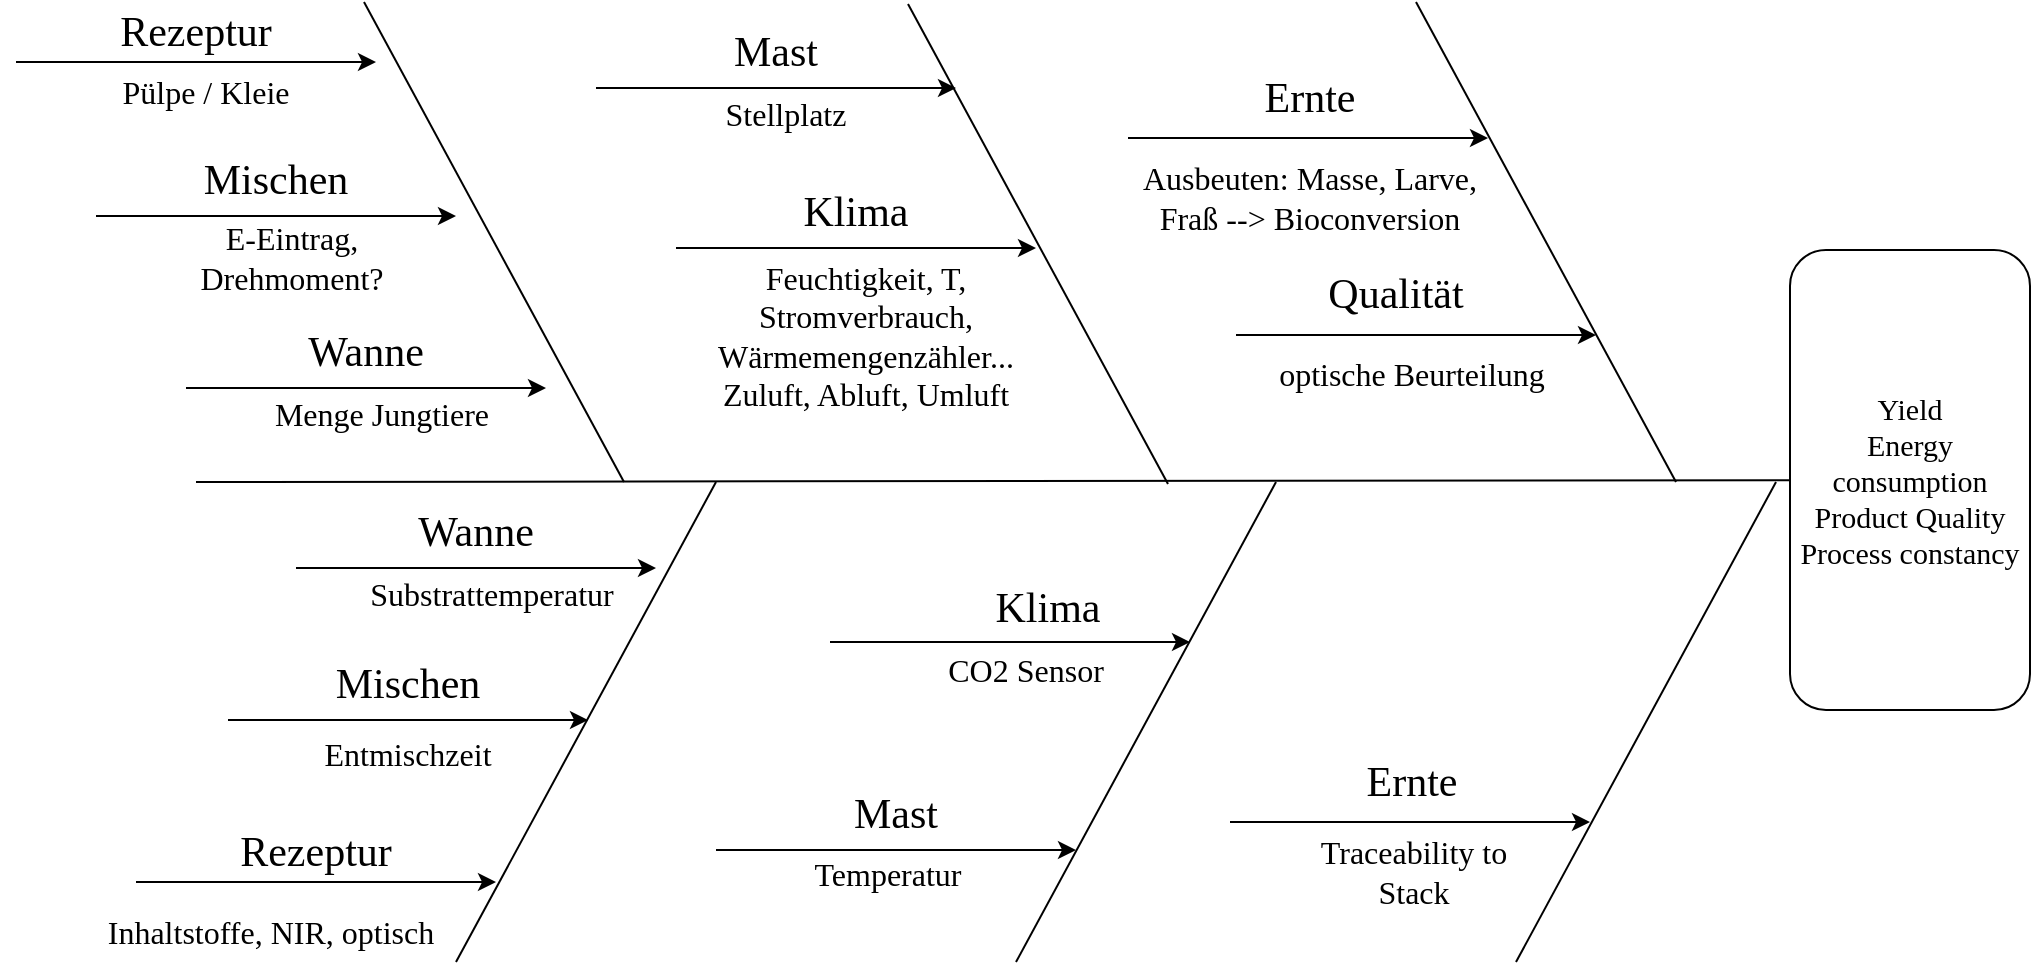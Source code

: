 <mxfile version="22.1.22" type="github">
  <diagram name="Seite-1" id="sEl4gFlPcDZXE3jfqt8S">
    <mxGraphModel dx="1372" dy="707" grid="1" gridSize="10" guides="1" tooltips="1" connect="1" arrows="1" fold="1" page="1" pageScale="1" pageWidth="1169" pageHeight="827" math="0" shadow="0">
      <root>
        <mxCell id="0" />
        <mxCell id="1" parent="0" />
        <mxCell id="HXYb7zTx3NSqOZV4PN1y-3" value="Yield&lt;br style=&quot;border-color: var(--border-color); font-size: 15px;&quot;&gt;Energy consumption&lt;br style=&quot;border-color: var(--border-color); font-size: 15px;&quot;&gt;Product Quality&lt;br style=&quot;border-color: var(--border-color); font-size: 15px;&quot;&gt;Process constancy" style="rounded=1;whiteSpace=wrap;html=1;fontFamily=Rubik light;fontSize=15;" vertex="1" parent="1">
          <mxGeometry x="937" y="204" width="120" height="230" as="geometry" />
        </mxCell>
        <mxCell id="HXYb7zTx3NSqOZV4PN1y-5" value="" style="endArrow=none;html=1;rounded=0;" edge="1" parent="1" target="HXYb7zTx3NSqOZV4PN1y-3">
          <mxGeometry width="50" height="50" relative="1" as="geometry">
            <mxPoint x="140" y="320" as="sourcePoint" />
            <mxPoint x="930" y="320" as="targetPoint" />
          </mxGeometry>
        </mxCell>
        <mxCell id="HXYb7zTx3NSqOZV4PN1y-8" value="" style="endArrow=classic;html=1;rounded=0;" edge="1" parent="1">
          <mxGeometry width="50" height="50" relative="1" as="geometry">
            <mxPoint x="50" y="110" as="sourcePoint" />
            <mxPoint x="230" y="110" as="targetPoint" />
          </mxGeometry>
        </mxCell>
        <mxCell id="HXYb7zTx3NSqOZV4PN1y-9" value="" style="endArrow=none;html=1;rounded=0;" edge="1" parent="1">
          <mxGeometry width="50" height="50" relative="1" as="geometry">
            <mxPoint x="224" y="80" as="sourcePoint" />
            <mxPoint x="354" y="320" as="targetPoint" />
          </mxGeometry>
        </mxCell>
        <mxCell id="HXYb7zTx3NSqOZV4PN1y-10" value="" style="endArrow=none;html=1;rounded=0;" edge="1" parent="1">
          <mxGeometry width="50" height="50" relative="1" as="geometry">
            <mxPoint x="496" y="81" as="sourcePoint" />
            <mxPoint x="626" y="321" as="targetPoint" />
          </mxGeometry>
        </mxCell>
        <mxCell id="HXYb7zTx3NSqOZV4PN1y-11" value="Rezeptur" style="text;html=1;strokeColor=none;fillColor=none;align=center;verticalAlign=middle;whiteSpace=wrap;rounded=0;fontFamily=Rubik light;fontSize=21;" vertex="1" parent="1">
          <mxGeometry x="110" y="80" width="60" height="30" as="geometry" />
        </mxCell>
        <mxCell id="HXYb7zTx3NSqOZV4PN1y-12" value="" style="endArrow=classic;html=1;rounded=0;" edge="1" parent="1">
          <mxGeometry width="50" height="50" relative="1" as="geometry">
            <mxPoint x="90" y="187" as="sourcePoint" />
            <mxPoint x="270" y="187" as="targetPoint" />
          </mxGeometry>
        </mxCell>
        <mxCell id="HXYb7zTx3NSqOZV4PN1y-13" value="Mischen" style="text;html=1;strokeColor=none;fillColor=none;align=center;verticalAlign=middle;whiteSpace=wrap;rounded=0;fontFamily=Rubik light;fontSize=21;" vertex="1" parent="1">
          <mxGeometry x="150" y="154" width="60" height="30" as="geometry" />
        </mxCell>
        <mxCell id="HXYb7zTx3NSqOZV4PN1y-14" value="Pülpe / Kleie" style="text;html=1;strokeColor=none;fillColor=none;align=center;verticalAlign=middle;whiteSpace=wrap;rounded=0;fontFamily=Rubik light;fontSize=16;" vertex="1" parent="1">
          <mxGeometry x="80" y="110" width="130" height="30" as="geometry" />
        </mxCell>
        <mxCell id="HXYb7zTx3NSqOZV4PN1y-15" value="" style="endArrow=none;html=1;rounded=0;" edge="1" parent="1">
          <mxGeometry width="50" height="50" relative="1" as="geometry">
            <mxPoint x="400" y="320" as="sourcePoint" />
            <mxPoint x="270" y="560" as="targetPoint" />
          </mxGeometry>
        </mxCell>
        <mxCell id="HXYb7zTx3NSqOZV4PN1y-16" value="" style="endArrow=classic;html=1;rounded=0;" edge="1" parent="1">
          <mxGeometry width="50" height="50" relative="1" as="geometry">
            <mxPoint x="110" y="520" as="sourcePoint" />
            <mxPoint x="290" y="520" as="targetPoint" />
          </mxGeometry>
        </mxCell>
        <mxCell id="HXYb7zTx3NSqOZV4PN1y-17" value="Rezeptur" style="text;html=1;strokeColor=none;fillColor=none;align=center;verticalAlign=middle;whiteSpace=wrap;rounded=0;fontFamily=Rubik light;fontSize=21;" vertex="1" parent="1">
          <mxGeometry x="170" y="490" width="60" height="30" as="geometry" />
        </mxCell>
        <mxCell id="HXYb7zTx3NSqOZV4PN1y-18" value="Inhaltstoffe, NIR, optisch" style="text;html=1;strokeColor=none;fillColor=none;align=center;verticalAlign=middle;whiteSpace=wrap;rounded=0;fontFamily=Rubik light;fontSize=16;" vertex="1" parent="1">
          <mxGeometry x="90" y="530" width="175" height="30" as="geometry" />
        </mxCell>
        <mxCell id="HXYb7zTx3NSqOZV4PN1y-19" value="E-Eintrag, Drehmoment?" style="text;html=1;strokeColor=none;fillColor=none;align=center;verticalAlign=middle;whiteSpace=wrap;rounded=0;fontFamily=Rubik light;fontSize=16;" vertex="1" parent="1">
          <mxGeometry x="123" y="193" width="130" height="30" as="geometry" />
        </mxCell>
        <mxCell id="HXYb7zTx3NSqOZV4PN1y-20" value="" style="endArrow=classic;html=1;rounded=0;" edge="1" parent="1">
          <mxGeometry width="50" height="50" relative="1" as="geometry">
            <mxPoint x="156" y="439" as="sourcePoint" />
            <mxPoint x="336" y="439" as="targetPoint" />
          </mxGeometry>
        </mxCell>
        <mxCell id="HXYb7zTx3NSqOZV4PN1y-21" value="Mischen" style="text;html=1;strokeColor=none;fillColor=none;align=center;verticalAlign=middle;whiteSpace=wrap;rounded=0;fontFamily=Rubik light;fontSize=21;" vertex="1" parent="1">
          <mxGeometry x="216" y="406" width="60" height="30" as="geometry" />
        </mxCell>
        <mxCell id="HXYb7zTx3NSqOZV4PN1y-22" value="Entmischzeit" style="text;html=1;strokeColor=none;fillColor=none;align=center;verticalAlign=middle;whiteSpace=wrap;rounded=0;fontFamily=Rubik light;fontSize=16;" vertex="1" parent="1">
          <mxGeometry x="181" y="441" width="130" height="30" as="geometry" />
        </mxCell>
        <mxCell id="HXYb7zTx3NSqOZV4PN1y-23" value="" style="endArrow=classic;html=1;rounded=0;" edge="1" parent="1">
          <mxGeometry width="50" height="50" relative="1" as="geometry">
            <mxPoint x="340" y="123" as="sourcePoint" />
            <mxPoint x="520" y="123" as="targetPoint" />
          </mxGeometry>
        </mxCell>
        <mxCell id="HXYb7zTx3NSqOZV4PN1y-24" value="Mast" style="text;html=1;strokeColor=none;fillColor=none;align=center;verticalAlign=middle;whiteSpace=wrap;rounded=0;fontFamily=Rubik light;fontSize=21;" vertex="1" parent="1">
          <mxGeometry x="400" y="90" width="60" height="30" as="geometry" />
        </mxCell>
        <mxCell id="HXYb7zTx3NSqOZV4PN1y-26" value="Stellplatz" style="text;html=1;strokeColor=none;fillColor=none;align=center;verticalAlign=middle;whiteSpace=wrap;rounded=0;fontFamily=Rubik light;fontSize=16;" vertex="1" parent="1">
          <mxGeometry x="370" y="121" width="130" height="30" as="geometry" />
        </mxCell>
        <mxCell id="HXYb7zTx3NSqOZV4PN1y-27" value="" style="endArrow=classic;html=1;rounded=0;" edge="1" parent="1">
          <mxGeometry width="50" height="50" relative="1" as="geometry">
            <mxPoint x="400" y="504" as="sourcePoint" />
            <mxPoint x="580" y="504" as="targetPoint" />
          </mxGeometry>
        </mxCell>
        <mxCell id="HXYb7zTx3NSqOZV4PN1y-28" value="Mast" style="text;html=1;strokeColor=none;fillColor=none;align=center;verticalAlign=middle;whiteSpace=wrap;rounded=0;fontFamily=Rubik light;fontSize=21;" vertex="1" parent="1">
          <mxGeometry x="460" y="471" width="60" height="30" as="geometry" />
        </mxCell>
        <mxCell id="HXYb7zTx3NSqOZV4PN1y-29" value="" style="endArrow=none;html=1;rounded=0;" edge="1" parent="1">
          <mxGeometry width="50" height="50" relative="1" as="geometry">
            <mxPoint x="680" y="320" as="sourcePoint" />
            <mxPoint x="550" y="560" as="targetPoint" />
          </mxGeometry>
        </mxCell>
        <mxCell id="HXYb7zTx3NSqOZV4PN1y-30" value="Temperatur" style="text;html=1;strokeColor=none;fillColor=none;align=center;verticalAlign=middle;whiteSpace=wrap;rounded=0;fontFamily=Rubik light;fontSize=16;" vertex="1" parent="1">
          <mxGeometry x="421" y="501" width="130" height="30" as="geometry" />
        </mxCell>
        <mxCell id="HXYb7zTx3NSqOZV4PN1y-31" value="" style="endArrow=classic;html=1;rounded=0;" edge="1" parent="1">
          <mxGeometry width="50" height="50" relative="1" as="geometry">
            <mxPoint x="135" y="273" as="sourcePoint" />
            <mxPoint x="315" y="273" as="targetPoint" />
          </mxGeometry>
        </mxCell>
        <mxCell id="HXYb7zTx3NSqOZV4PN1y-32" value="Wanne" style="text;html=1;strokeColor=none;fillColor=none;align=center;verticalAlign=middle;whiteSpace=wrap;rounded=0;fontFamily=Rubik light;fontSize=21;" vertex="1" parent="1">
          <mxGeometry x="195" y="240" width="60" height="30" as="geometry" />
        </mxCell>
        <mxCell id="HXYb7zTx3NSqOZV4PN1y-33" value="Menge Jungtiere" style="text;html=1;strokeColor=none;fillColor=none;align=center;verticalAlign=middle;whiteSpace=wrap;rounded=0;fontFamily=Rubik light;fontSize=16;" vertex="1" parent="1">
          <mxGeometry x="168" y="271" width="130" height="30" as="geometry" />
        </mxCell>
        <mxCell id="HXYb7zTx3NSqOZV4PN1y-34" value="" style="endArrow=classic;html=1;rounded=0;" edge="1" parent="1">
          <mxGeometry width="50" height="50" relative="1" as="geometry">
            <mxPoint x="190" y="363" as="sourcePoint" />
            <mxPoint x="370" y="363" as="targetPoint" />
          </mxGeometry>
        </mxCell>
        <mxCell id="HXYb7zTx3NSqOZV4PN1y-35" value="Wanne" style="text;html=1;strokeColor=none;fillColor=none;align=center;verticalAlign=middle;whiteSpace=wrap;rounded=0;fontFamily=Rubik light;fontSize=21;" vertex="1" parent="1">
          <mxGeometry x="250" y="330" width="60" height="30" as="geometry" />
        </mxCell>
        <mxCell id="HXYb7zTx3NSqOZV4PN1y-36" value="Substrattemperatur" style="text;html=1;strokeColor=none;fillColor=none;align=center;verticalAlign=middle;whiteSpace=wrap;rounded=0;fontFamily=Rubik light;fontSize=16;" vertex="1" parent="1">
          <mxGeometry x="223" y="361" width="130" height="30" as="geometry" />
        </mxCell>
        <mxCell id="HXYb7zTx3NSqOZV4PN1y-37" value="" style="endArrow=classic;html=1;rounded=0;" edge="1" parent="1">
          <mxGeometry width="50" height="50" relative="1" as="geometry">
            <mxPoint x="380" y="203" as="sourcePoint" />
            <mxPoint x="560" y="203" as="targetPoint" />
          </mxGeometry>
        </mxCell>
        <mxCell id="HXYb7zTx3NSqOZV4PN1y-38" value="Klima" style="text;html=1;strokeColor=none;fillColor=none;align=center;verticalAlign=middle;whiteSpace=wrap;rounded=0;fontFamily=Rubik light;fontSize=21;" vertex="1" parent="1">
          <mxGeometry x="440" y="170" width="60" height="30" as="geometry" />
        </mxCell>
        <mxCell id="HXYb7zTx3NSqOZV4PN1y-39" value="Feuchtigkeit, T, Stromverbrauch, Wärmemengenzähler... Zuluft, Abluft, Umluft" style="text;html=1;strokeColor=none;fillColor=none;align=center;verticalAlign=middle;whiteSpace=wrap;rounded=0;fontFamily=Rubik light;fontSize=16;" vertex="1" parent="1">
          <mxGeometry x="390" y="232" width="170" height="30" as="geometry" />
        </mxCell>
        <mxCell id="HXYb7zTx3NSqOZV4PN1y-44" value="" style="endArrow=classic;html=1;rounded=0;" edge="1" parent="1">
          <mxGeometry width="50" height="50" relative="1" as="geometry">
            <mxPoint x="457" y="400" as="sourcePoint" />
            <mxPoint x="637" y="400" as="targetPoint" />
          </mxGeometry>
        </mxCell>
        <mxCell id="HXYb7zTx3NSqOZV4PN1y-45" value="Klima" style="text;html=1;strokeColor=none;fillColor=none;align=center;verticalAlign=middle;whiteSpace=wrap;rounded=0;fontFamily=Rubik light;fontSize=21;" vertex="1" parent="1">
          <mxGeometry x="536" y="368" width="60" height="30" as="geometry" />
        </mxCell>
        <mxCell id="HXYb7zTx3NSqOZV4PN1y-46" value="CO2 Sensor" style="text;html=1;strokeColor=none;fillColor=none;align=center;verticalAlign=middle;whiteSpace=wrap;rounded=0;fontFamily=Rubik light;fontSize=16;" vertex="1" parent="1">
          <mxGeometry x="470" y="399" width="170" height="30" as="geometry" />
        </mxCell>
        <mxCell id="HXYb7zTx3NSqOZV4PN1y-47" value="" style="endArrow=none;html=1;rounded=0;" edge="1" parent="1">
          <mxGeometry width="50" height="50" relative="1" as="geometry">
            <mxPoint x="750" y="80" as="sourcePoint" />
            <mxPoint x="880" y="320" as="targetPoint" />
          </mxGeometry>
        </mxCell>
        <mxCell id="HXYb7zTx3NSqOZV4PN1y-48" value="Ernte" style="text;html=1;strokeColor=none;fillColor=none;align=center;verticalAlign=middle;whiteSpace=wrap;rounded=0;fontFamily=Rubik light;fontSize=21;" vertex="1" parent="1">
          <mxGeometry x="667" y="113" width="60" height="30" as="geometry" />
        </mxCell>
        <mxCell id="HXYb7zTx3NSqOZV4PN1y-49" value="" style="endArrow=classic;html=1;rounded=0;" edge="1" parent="1">
          <mxGeometry width="50" height="50" relative="1" as="geometry">
            <mxPoint x="606" y="148" as="sourcePoint" />
            <mxPoint x="786" y="148" as="targetPoint" />
          </mxGeometry>
        </mxCell>
        <mxCell id="HXYb7zTx3NSqOZV4PN1y-50" value="Ausbeuten: Masse, Larve, Fraß --&amp;gt; Bioconversion" style="text;html=1;strokeColor=none;fillColor=none;align=center;verticalAlign=middle;whiteSpace=wrap;rounded=0;fontFamily=Rubik light;fontSize=16;" vertex="1" parent="1">
          <mxGeometry x="602" y="163" width="190" height="30" as="geometry" />
        </mxCell>
        <mxCell id="HXYb7zTx3NSqOZV4PN1y-51" value="" style="endArrow=classic;html=1;rounded=0;" edge="1" parent="1">
          <mxGeometry width="50" height="50" relative="1" as="geometry">
            <mxPoint x="660" y="246.5" as="sourcePoint" />
            <mxPoint x="840" y="246.5" as="targetPoint" />
          </mxGeometry>
        </mxCell>
        <mxCell id="HXYb7zTx3NSqOZV4PN1y-52" value="Qualität" style="text;html=1;strokeColor=none;fillColor=none;align=center;verticalAlign=middle;whiteSpace=wrap;rounded=0;fontFamily=Rubik light;fontSize=21;" vertex="1" parent="1">
          <mxGeometry x="710" y="211" width="60" height="30" as="geometry" />
        </mxCell>
        <mxCell id="HXYb7zTx3NSqOZV4PN1y-53" value="optische Beurteilung" style="text;html=1;strokeColor=none;fillColor=none;align=center;verticalAlign=middle;whiteSpace=wrap;rounded=0;fontFamily=Rubik light;fontSize=16;" vertex="1" parent="1">
          <mxGeometry x="653" y="251" width="190" height="30" as="geometry" />
        </mxCell>
        <mxCell id="HXYb7zTx3NSqOZV4PN1y-55" value="" style="endArrow=none;html=1;rounded=0;" edge="1" parent="1">
          <mxGeometry width="50" height="50" relative="1" as="geometry">
            <mxPoint x="930" y="320" as="sourcePoint" />
            <mxPoint x="800" y="560" as="targetPoint" />
          </mxGeometry>
        </mxCell>
        <mxCell id="HXYb7zTx3NSqOZV4PN1y-59" value="Ernte" style="text;html=1;strokeColor=none;fillColor=none;align=center;verticalAlign=middle;whiteSpace=wrap;rounded=0;fontFamily=Rubik light;fontSize=21;" vertex="1" parent="1">
          <mxGeometry x="718" y="455" width="60" height="30" as="geometry" />
        </mxCell>
        <mxCell id="HXYb7zTx3NSqOZV4PN1y-60" value="" style="endArrow=classic;html=1;rounded=0;" edge="1" parent="1">
          <mxGeometry width="50" height="50" relative="1" as="geometry">
            <mxPoint x="657" y="490" as="sourcePoint" />
            <mxPoint x="837" y="490" as="targetPoint" />
          </mxGeometry>
        </mxCell>
        <mxCell id="HXYb7zTx3NSqOZV4PN1y-61" value="Traceability to Stack" style="text;html=1;strokeColor=none;fillColor=none;align=center;verticalAlign=middle;whiteSpace=wrap;rounded=0;fontFamily=Rubik light;fontSize=16;" vertex="1" parent="1">
          <mxGeometry x="686.5" y="500" width="123.5" height="30" as="geometry" />
        </mxCell>
      </root>
    </mxGraphModel>
  </diagram>
</mxfile>
